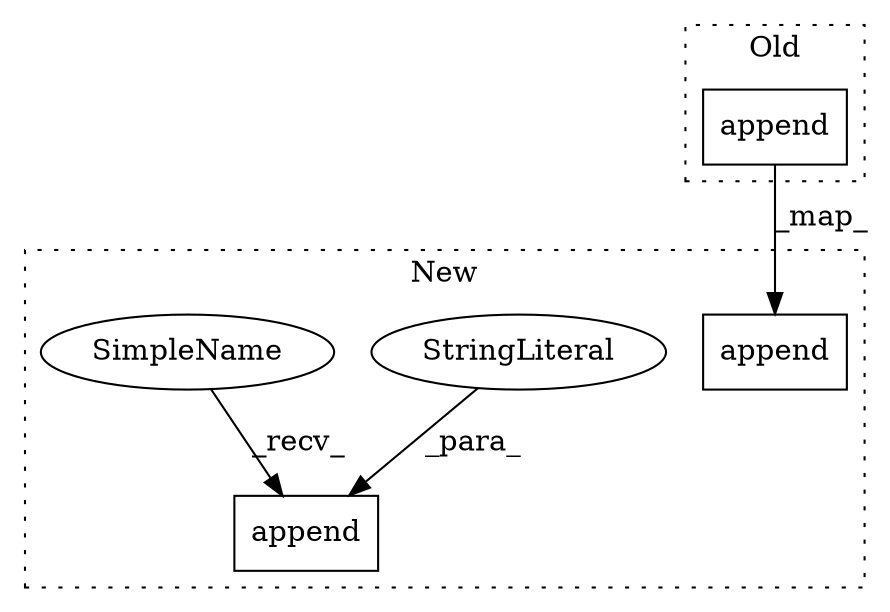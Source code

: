 digraph G {
subgraph cluster0 {
1 [label="append" a="32" s="45788,45810" l="7,1" shape="box"];
label = "Old";
style="dotted";
}
subgraph cluster1 {
2 [label="append" a="32" s="45026,45048" l="7,1" shape="box"];
3 [label="append" a="32" s="45131,45141" l="7,1" shape="box"];
4 [label="StringLiteral" a="45" s="45138" l="3" shape="ellipse"];
5 [label="SimpleName" a="42" s="45123" l="7" shape="ellipse"];
label = "New";
style="dotted";
}
1 -> 2 [label="_map_"];
4 -> 3 [label="_para_"];
5 -> 3 [label="_recv_"];
}